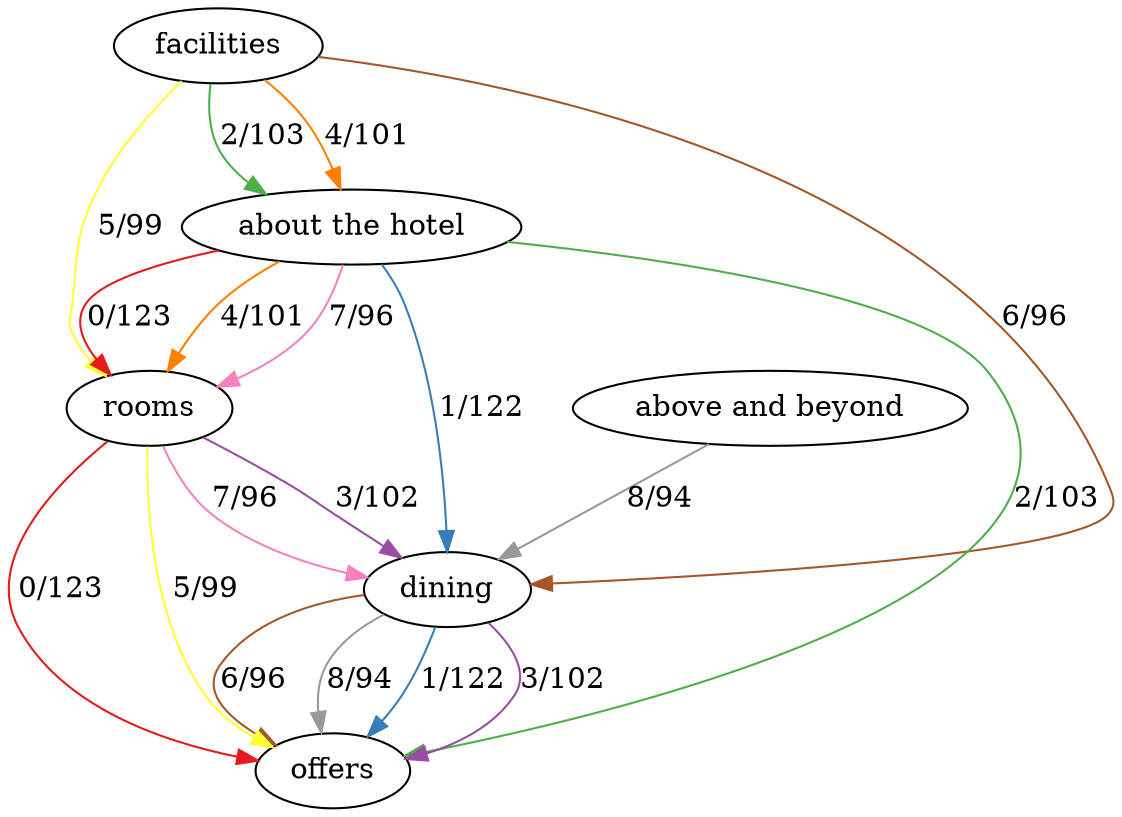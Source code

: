 digraph "" {
layout="dot";
facilities;
"about the hotel";
dining;
offers;
rooms;
"above and beyond";
facilities -> dining  [color="#a65628", key=0, label="6/96", weight=96];
facilities -> rooms  [color="#ffff33", key=0, label="5/99", weight=99];
facilities -> "about the hotel"  [color="#4daf4a", key=0, label="2/103", weight=103];
facilities -> "about the hotel"  [color="#ff7f00", key=1, label="4/101", weight=101];
"about the hotel" -> dining  [color="#377eb8", key=0, label="1/122", weight=122];
"about the hotel" -> offers  [color="#4daf4a", key=0, label="2/103", weight=103];
"about the hotel" -> rooms  [color="#e41a1c", key=0, label="0/123", weight=123];
"about the hotel" -> rooms  [color="#ff7f00", key=1, label="4/101", weight=101];
"about the hotel" -> rooms  [color="#f781bf", key=2, label="7/96", weight=96];
dining -> offers  [color="#377eb8", key=0, label="1/122", weight=122];
dining -> offers  [color="#984ea3", key=1, label="3/102", weight=102];
dining -> offers  [color="#a65628", key=2, label="6/96", weight=96];
dining -> offers  [color="#999999", key=3, label="8/94", weight=94];
rooms -> dining  [color="#984ea3", key=0, label="3/102", weight=102];
rooms -> dining  [color="#f781bf", key=1, label="7/96", weight=96];
rooms -> offers  [color="#e41a1c", key=0, label="0/123", weight=123];
rooms -> offers  [color="#ffff33", key=1, label="5/99", weight=99];
"above and beyond" -> dining  [color="#999999", key=0, label="8/94", weight=94];
}